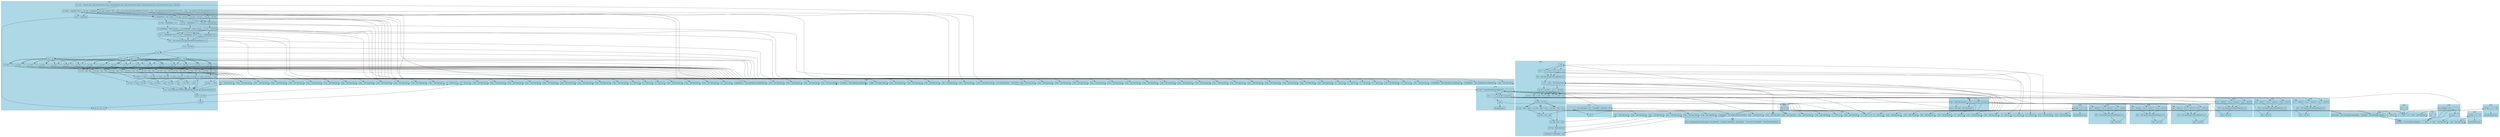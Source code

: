 digraph graphname {
e4240_true_0 -> e4240_true_0;
e4240_true_0 -> e4238_false_11;
e4240_true_0 -> e4240_true_0;
e4240_true_1 -> e4240_true_1;
e4240_true_1 -> e4238_false_73;
e4240_true_1 -> e4238_false_12;
e4240_true_1 -> e4240_true_1;
e4240_true_2 -> e4240_true_2;
e4240_true_3 -> e4240_true_3;
e4240_true_4 -> e4240_true_4;
e4240_true_5 -> e4240_true_5;
e4240_true_6 -> e4240_true_6;
e4240_true_7 -> e4240_true_7;
e4240_true_8 -> e4240_true_8;
e4240_true_9 -> e4240_true_9;
e4240_true_10 -> e4240_true_10;
e4240_true_11 -> e4240_true_11;
e4240_true_12 -> e4240_true_12;
e4240_true_13 -> e4240_true_13;
e4240_true_14 -> e4240_true_14;
e4240_true_15 -> e4240_true_15;
e4240_true_16 -> e4240_true_16;
e4240_true_17 -> e4240_true_17;
e4240_true_18 -> e4240_true_18;
e4240_true_19 -> e4240_true_19;
e4240_true_20 -> e4240_true_20;
e4240_true_21 -> e4240_true_21;
e4240_true_22 -> e4240_true_22;
e4240_true_23 -> e4240_true_23;
e4240_true_24 -> e4240_true_24;
e4240_true_25 -> e4240_true_25;
e4240_true_26 -> e4240_true_26;
e4240_true_27 -> e4240_true_27;
e4240_true_28 -> e4240_true_28;
e4240_true_29 -> e4240_true_29;
e4240_true_30 -> e4240_true_30;
e4240_true_31 -> e4240_true_31;
e4240_true_32 -> e4240_true_32;
e4240_true_33 -> e4240_true_33;
e4240_true_34 -> e4240_true_34;
e4240_true_35 -> e4240_true_35;
e4240_true_36 -> e4240_true_36;
e4240_true_37 -> e4240_true_37;
e4240_true_38 -> e4240_true_38;
e4240_true_39 -> e4240_true_39;
e4240_true_40 -> e4240_true_40;
e4240_true_41 -> e4240_true_41;
e4240_true_42 -> e4240_true_42;
e4240_true_43 -> e4240_true_43;
e4240_true_44 -> e4240_true_44;
e4240_true_45 -> e4240_true_45;
e4240_true_46 -> e4240_true_46;
e4240_true_47 -> e4240_true_47;
e4240_true_48 -> e4240_true_48;
e4240_true_49 -> e4240_true_49;
e4240_true_50 -> e4240_true_50;
e4240_true_51 -> e4240_true_51;
e4240_true_52 -> e4240_true_52;
e4240_true_53 -> e4240_true_53;
e4240_true_54 -> e4240_true_54;
e4240_true_55 -> e4240_true_55;
e4240_true_56 -> e4240_true_56;
e4240_true_57 -> e4240_true_57;
e4240_true_58 -> e4240_true_58;
e4240_true_59 -> e4240_true_59;
e4240_true_60 -> e4240_true_60;
e4240_true_61 -> e4240_true_61;
e4240_true_62 -> e4240_true_62;
e4240_true_63 -> e4240_true_63;
e4240_true_64 -> e4240_true_64;
e4240_true_65 -> e4240_true_65;
e4240_true_66 -> e4240_true_66;
e4240_true_67 -> e4240_true_67;
e4240_true_68 -> e4240_true_68;
e4240_true_69 -> e4240_true_69;
e4240_true_70 -> e4240_true_70;
e4240_true_71 -> e4240_true_71;
e4243_true_1 -> e4243_true_1;
e4243_true_2 -> e4243_true_2;
e4249_true_0 -> e4243_true_3;
e4249_true_2 -> e4249_true_2;
e4249_true_3 -> e4249_true_3;
e4255_true_0 -> e4249_true_4;
e4255_true_2 -> e4255_true_2;
e4255_true_3 -> e4255_true_3;
e4255_true_4 -> e4255_true_4;
e4255_true_5 -> e4255_true_5;
e4263_true_0 -> e4255_true_6;
e4255_true_7 -> e4255_true_7;
e4255_true_8 -> e4255_true_8;
e4255_true_9 -> e4255_true_9;
e4268_true_0 -> e4255_true_10;
e4255_true_11 -> e4255_true_11;
e4255_true_12 -> e4255_true_12;
e4255_true_13 -> e4255_true_13;
e4255_true_14 -> e4255_true_14;
e4255_true_15 -> e4255_true_15;
e4255_true_16 -> e4255_true_16;
e4255_true_17 -> e4255_true_17;
e4255_true_18 -> e4255_true_18;
e4255_true_19 -> e4255_true_19;
e4255_true_20 -> e4255_true_20;
e4255_true_21 -> e4255_true_21;
e4255_true_22 -> e4255_true_22;
e4255_true_23 -> e4255_true_23;
e4255_true_24 -> e4255_true_24;
e4255_true_25 -> e4255_true_25;
e4255_true_26 -> e4255_true_26;
e4255_true_27 -> e4255_true_27;
e4238_false_1 -> e4240_true_2;
e4238_false_1 -> e4238_false_2;
e4238_false_2 -> e4240_true_3;
e4238_false_2 -> e4238_false_9;
e4238_false_4 -> e4240_true_4;
e4238_false_4 -> e4238_false_5;
e4238_false_5 -> e4240_true_5;
e4238_false_5 -> e4238_false_9;
e4238_false_7 -> e4240_true_6;
e4238_false_7 -> e4238_false_8;
e4238_false_8 -> e4240_true_7;
e4238_false_8 -> e4238_false_9;
e4238_false_9 -> e4240_true_8;
e4238_false_9 -> e4238_false_12;
e4238_false_10 -> e4240_true_9;
e4238_false_10 -> e4238_false_73;
e4238_false_11 -> e4240_true_10;
e4238_false_11 -> e4238_false_74;
e4238_false_11 -> e4238_false_14;
e4238_false_12 -> e4240_true_11;
e4238_false_12 -> e4238_false_21;
e4238_false_12 -> e4238_false_20;
e4238_false_12 -> e4238_false_19;
e4238_false_13 -> e4240_true_12;
e4238_false_13 -> e4238_false_14;
e4238_false_14 -> e4240_true_13;
e4238_false_14 -> e4238_false_17;
e4238_false_14 -> e4238_false_15;
e4238_false_15 -> e4240_true_14;
e4238_false_15 -> e4238_false_16;
e4238_false_16 -> e4240_true_15;
e4238_false_16 -> e4238_false_23;
e4238_false_17 -> e4240_true_16;
e4238_false_17 -> e4238_false_18;
e4238_false_18 -> e4240_true_17;
e4238_false_18 -> e4238_false_21;
e4238_false_18 -> e4238_false_20;
e4238_false_18 -> e4238_false_19;
e4238_false_19 -> e4240_true_18;
e4238_false_19 -> e4238_false_23;
e4238_false_20 -> e4240_true_19;
e4238_false_20 -> e4238_false_23;
e4238_false_21 -> e4240_true_20;
e4238_false_21 -> e4238_false_23;
e4238_false_23 -> e4240_true_21;
e4238_false_23 -> e4238_false_24;
e4238_false_24 -> e4240_true_22;
e4238_false_24 -> e4238_false_25;
e4238_false_25 -> e4240_true_23;
e4238_false_25 -> e4238_false_29;
e4238_false_25 -> e4238_false_28;
e4238_false_25 -> e4238_false_27;
e4238_false_25 -> e4238_false_26;
e4238_false_26 -> e4240_true_24;
e4238_false_26 -> e4238_false_62;
e4238_false_26 -> e4238_false_58;
e4238_false_26 -> e4238_false_54;
e4238_false_26 -> e4238_false_45;
e4238_false_26 -> e4238_false_40;
e4238_false_26 -> e4238_false_37;
e4238_false_27 -> e4240_true_25;
e4238_false_27 -> e4238_false_65;
e4238_false_27 -> e4238_false_65;
e4238_false_27 -> e4238_false_62;
e4238_false_27 -> e4238_false_57;
e4238_false_27 -> e4238_false_54;
e4238_false_27 -> e4238_false_48;
e4238_false_27 -> e4238_false_48;
e4238_false_27 -> e4238_false_44;
e4238_false_27 -> e4238_false_41;
e4238_false_27 -> e4238_false_36;
e4238_false_28 -> e4240_true_26;
e4238_false_28 -> e4238_false_66;
e4238_false_28 -> e4238_false_66;
e4238_false_28 -> e4238_false_61;
e4238_false_28 -> e4238_false_58;
e4238_false_28 -> e4238_false_53;
e4238_false_28 -> e4238_false_44;
e4238_false_28 -> e4238_false_40;
e4238_false_28 -> e4238_false_36;
e4238_false_28 -> e4238_false_31;
e4238_false_28 -> e4238_false_31;
e4238_false_29 -> e4240_true_27;
e4238_false_29 -> e4238_false_61;
e4238_false_29 -> e4238_false_57;
e4238_false_29 -> e4238_false_53;
e4238_false_29 -> e4238_false_49;
e4238_false_29 -> e4238_false_49;
e4238_false_29 -> e4238_false_45;
e4238_false_29 -> e4238_false_41;
e4238_false_29 -> e4238_false_37;
e4238_false_29 -> e4238_false_32;
e4238_false_29 -> e4238_false_32;
e4238_false_31 -> e4240_true_29;
e4238_false_31 -> e4238_false_33;
e4238_false_32 -> e4240_true_30;
e4238_false_32 -> e4238_false_33;
e4238_false_33 -> e4240_true_31;
e4238_false_33 -> e4238_false_34;
e4238_false_34 -> e4240_true_32;
e4238_false_34 -> e4238_false_35;
e4238_false_35 -> e4240_true_33;
e4238_false_35 -> e4238_false_70;
e4238_false_36 -> e4240_true_34;
e4238_false_36 -> e4238_false_38;
e4238_false_37 -> e4240_true_35;
e4238_false_37 -> e4238_false_38;
e4238_false_38 -> e4240_true_36;
e4238_false_38 -> e4238_false_39;
e4238_false_39 -> e4240_true_37;
e4238_false_39 -> e4238_false_70;
e4238_false_40 -> e4240_true_38;
e4238_false_40 -> e4238_false_42;
e4238_false_41 -> e4240_true_39;
e4238_false_41 -> e4238_false_42;
e4238_false_42 -> e4240_true_40;
e4238_false_42 -> e4238_false_43;
e4238_false_43 -> e4240_true_41;
e4238_false_43 -> e4238_false_70;
e4238_false_44 -> e4240_true_42;
e4238_false_44 -> e4238_false_46;
e4238_false_45 -> e4240_true_43;
e4238_false_45 -> e4238_false_46;
e4238_false_46 -> e4240_true_44;
e4238_false_46 -> e4238_false_47;
e4238_false_47 -> e4240_true_45;
e4238_false_47 -> e4238_false_70;
e4238_false_48 -> e4240_true_46;
e4238_false_48 -> e4238_false_50;
e4238_false_49 -> e4240_true_47;
e4238_false_49 -> e4238_false_50;
e4238_false_50 -> e4240_true_48;
e4238_false_50 -> e4238_false_51;
e4238_false_51 -> e4240_true_49;
e4238_false_51 -> e4238_false_52;
e4238_false_52 -> e4240_true_50;
e4238_false_52 -> e4238_false_70;
e4238_false_53 -> e4240_true_51;
e4238_false_53 -> e4238_false_55;
e4238_false_54 -> e4240_true_52;
e4238_false_54 -> e4238_false_55;
e4238_false_55 -> e4240_true_53;
e4238_false_55 -> e4238_false_56;
e4238_false_56 -> e4240_true_54;
e4238_false_56 -> e4238_false_70;
e4238_false_57 -> e4240_true_55;
e4238_false_57 -> e4238_false_59;
e4238_false_58 -> e4240_true_56;
e4238_false_58 -> e4238_false_59;
e4238_false_59 -> e4240_true_57;
e4238_false_59 -> e4238_false_60;
e4238_false_60 -> e4240_true_58;
e4238_false_60 -> e4238_false_70;
e4238_false_61 -> e4240_true_59;
e4238_false_61 -> e4238_false_63;
e4238_false_62 -> e4240_true_60;
e4238_false_62 -> e4238_false_63;
e4238_false_63 -> e4240_true_61;
e4238_false_63 -> e4238_false_64;
e4238_false_64 -> e4240_true_62;
e4238_false_64 -> e4238_false_70;
e4238_false_65 -> e4240_true_63;
e4238_false_65 -> e4238_false_67;
e4238_false_66 -> e4240_true_64;
e4238_false_66 -> e4238_false_67;
e4238_false_67 -> e4240_true_65;
e4238_false_67 -> e4238_false_68;
e4238_false_68 -> e4240_true_66;
e4238_false_68 -> e4238_false_69;
e4238_false_69 -> e4240_true_67;
e4238_false_69 -> e4238_false_70;
e4238_false_70 -> e4240_true_28;
e4238_false_70 -> e4238_false_71;
e4238_false_71 -> e4240_true_68;
e4238_false_71 -> e4238_false_72;
e4238_false_72 -> e4240_true_69;
e4238_false_72 -> e4238_false_75;
e4238_false_73 -> e4240_true_70;
e4238_false_73 -> e4238_false_74;
e4238_false_74 -> e4240_true_71;
e4238_false_74 -> e4238_false_75;
e4240_false_0 -> e4258_false_2;
e4241_false_0 -> e4243_true_0;
e4243_true_0 -> e4246_false_0;
e4243_true_0 -> e4244_false_0;
e4244_false_0 -> e4243_true_1;
e4244_false_0 -> e4244_false_1;
e4246_false_0 -> e4243_true_0;
e4246_false_0 -> e4246_false_1;
e4246_false_1 -> e4258_false_2;
e4246_false_1 -> e4243_true_2;
e4246_false_2 -> e4249_true_0;
e4247_false_0 -> e4249_true_1;
e4249_true_0 -> e4252_false_2;
e4249_true_0 -> e4243_true_3;
e4249_true_1 -> e4252_false_0;
e4249_true_1 -> e4250_false_0;
e4250_false_0 -> e4249_true_2;
e4250_false_0 -> e4250_false_1;
e4252_false_0 -> e4249_true_1;
e4252_false_0 -> e4252_false_1;
e4252_false_1 -> e4249_true_3;
e4252_false_2 -> e4258_false_2;
e4252_false_2 -> e4249_true_0;
e4252_false_3 -> e4255_true_0;
e4253_false_0 -> e4255_true_1;
e4255_true_0 -> e4268_false_20;
e4255_true_0 -> e4249_true_4;
e4255_true_0 -> e4270_false_0;
e4255_true_1 -> e4258_false_0;
e4255_true_1 -> e4256_false_0;
e4256_false_0 -> e4255_true_2;
e4256_false_0 -> e4256_false_1;
e4258_false_0 -> e4255_true_1;
e4258_false_0 -> e4258_false_1;
e4258_false_1 -> e4255_true_3;
e4258_false_1 -> e4263_false_3;
e4258_false_1 -> e4258_false_5;
e4258_false_2 -> e4255_true_4;
e4258_false_2 -> e4263_false_1;
e4258_false_2 -> e4258_false_3;
e4258_false_3 -> e4261_false_2;
e4258_false_3 -> e4261_false_1;
e4258_false_3 -> e4261_false_0;
e4258_false_3 -> e4255_true_5;
e4258_false_3 -> e4260_false_2;
e4258_false_3 -> e4260_false_1;
e4258_false_3 -> e4260_false_0;
e4258_false_3 -> e4259_false_2;
e4258_false_3 -> e4259_false_1;
e4258_false_3 -> e4259_false_0;
e4258_false_5 -> e4255_true_7;
e4258_false_5 -> e4258_false_6;
e4259_false_0 -> e4259_false_4;
e4259_false_1 -> e4259_false_4;
e4259_false_2 -> e4259_false_4;
e4259_false_4 -> e4259_false_5;
e4259_false_5 -> e4263_true_0;
e4260_false_0 -> e4260_false_4;
e4260_false_1 -> e4260_false_4;
e4260_false_2 -> e4260_false_4;
e4260_false_4 -> e4260_false_5;
e4260_false_5 -> e4263_true_0;
e4263_true_0 -> e4255_true_6;
e4263_true_0 -> e4263_false_0;
e4263_false_0 -> e4255_true_8;
e4263_false_0 -> e4268_false_1;
e4263_false_1 -> e4266_false_2;
e4263_false_1 -> e4266_false_1;
e4263_false_1 -> e4266_false_0;
e4263_false_1 -> e4255_true_9;
e4263_false_1 -> e4265_false_2;
e4263_false_1 -> e4265_false_1;
e4263_false_1 -> e4265_false_0;
e4263_false_1 -> e4264_false_2;
e4263_false_1 -> e4264_false_1;
e4263_false_1 -> e4264_false_0;
e4263_false_3 -> e4255_true_11;
e4263_false_3 -> e4263_false_4;
e4264_false_0 -> e4264_false_4;
e4264_false_1 -> e4264_false_4;
e4264_false_2 -> e4264_false_4;
e4264_false_4 -> e4264_false_5;
e4264_false_5 -> e4268_true_0;
e4265_false_0 -> e4265_false_4;
e4265_false_1 -> e4265_false_4;
e4265_false_2 -> e4265_false_4;
e4265_false_4 -> e4265_false_5;
e4265_false_5 -> e4268_true_0;
e4268_true_0 -> e4255_true_10;
e4268_true_0 -> e4268_false_0;
e4268_false_0 -> e4255_true_12;
e4268_false_0 -> e4268_false_11;
e4268_false_0 -> e4268_false_10;
e4268_false_0 -> e4268_false_9;
e4268_false_1 -> e4255_true_13;
e4268_false_1 -> e4268_false_4;
e4268_false_1 -> e4268_false_3;
e4268_false_1 -> e4268_false_2;
e4268_false_2 -> e4255_true_14;
e4268_false_2 -> e4268_false_6;
e4268_false_3 -> e4255_true_15;
e4268_false_3 -> e4268_false_6;
e4268_false_4 -> e4255_true_16;
e4268_false_4 -> e4268_false_6;
e4268_false_6 -> e4255_true_17;
e4268_false_6 -> e4268_false_7;
e4268_false_7 -> e4255_true_18;
e4268_false_7 -> e4268_false_8;
e4268_false_8 -> e4255_true_19;
e4268_false_8 -> e4268_false_12;
e4268_false_8 -> e4268_false_11;
e4268_false_8 -> e4268_false_10;
e4268_false_8 -> e4268_false_9;
e4268_false_12 -> e4255_true_20;
e4268_false_12 -> e4268_false_13;
e4268_false_13 -> e4255_true_21;
e4268_false_13 -> e4268_false_17;
e4268_false_13 -> e4268_false_17;
e4268_false_13 -> e4268_false_15;
e4268_false_13 -> e4268_false_15;
e4268_false_13 -> e4268_false_14;
e4268_false_13 -> e4268_false_14;
e4268_false_14 -> e4255_true_22;
e4268_false_14 -> e4268_false_16;
e4268_false_15 -> e4255_true_23;
e4268_false_15 -> e4268_false_16;
e4268_false_16 -> e4255_true_24;
e4268_false_16 -> e4268_false_18;
e4268_false_17 -> e4255_true_25;
e4268_false_17 -> e4268_false_18;
e4268_false_18 -> e4255_true_26;
e4268_false_18 -> e4268_false_19;
e4268_false_19 -> e4255_true_27;
e4268_false_19 -> e4268_false_20;
e4268_false_20 -> e4255_true_0;
e4266_false_0 -> e4266_false_4;
e4266_false_1 -> e4266_false_4;
e4266_false_2 -> e4266_false_4;
e4266_false_4 -> e4266_false_5;
e4266_false_5 -> e4268_true_0;
e4261_false_0 -> e4261_false_4;
e4261_false_1 -> e4261_false_4;
e4261_false_2 -> e4261_false_4;
e4261_false_4 -> e4261_false_5;
e4261_false_5 -> e4263_true_0;
subgraph cluster_4270 {
label=4270;
style=filled;
color=lightblue;
e4270_false_0[shape=box,label="this.assertApproxEquals(totalLength,0.0,null,{fileName : \"Test3D.hx\",lineNumber : 98,className : \"test.Test3D\",methodName : \"testQuaternionToMatrix\"})"];
}
subgraph cluster_4268 {
label=4268;
style=filled;
color=lightblue;
e4268_false_20[shape=box,label="totalLength = totalLength + tmp"];
e4268_false_19[shape=box,label="var tmp = Math.sqrt(tmp)"];
e4268_false_18[shape=box,label="var tmp = tmp + tmp"];
e4268_false_17[shape=box,label="var tmp = self.z * self.z"];
e4268_false_16[shape=box,label="var tmp = tmp + tmp"];
e4268_false_15[shape=box,label="var tmp = self.y * self.y"];
e4268_false_14[shape=box,label="var tmp = self.x * self.x"];
e4268_false_13[shape=box,label="var self = cast this"];
e4268_false_12[shape=box,label="var this = self"];
e4268_false_11[shape=box,label="self.z -= b.z"];
e4268_false_10[shape=box,label="self.y -= b.y"];
e4268_false_9[shape=box,label="self.x -= b.x"];
e4268_false_8[shape=box,label="var self = cast this"];
e4268_false_7[shape=box,label="null"];
e4268_false_6[shape=box,label="this = new hxmath.math.Vector3Default(x,y,z)"];
e4268_false_4[shape=box,label="var z = a.z"];
e4268_false_3[shape=box,label="var y = a.y"];
e4268_false_2[shape=box,label="var x = a.x"];
e4268_false_1[shape=box,label="null"];
e4268_false_0[shape=box,label="var b = cast tmp"];
e4268_true_0[shape=box,label="tmp = \"phi\"(tmp,tmp,tmp)"];
}
subgraph cluster_4266 {
label=4266;
style=filled;
color=lightblue;
e4266_false_5[shape=box,label="tmp = cast this"];
e4266_false_4[shape=box,label="this = new hxmath.math.Vector3Default(x,y,z)"];
e4266_false_2[shape=box,label="var z = self.m22"];
e4266_false_1[shape=box,label="var y = self.m21"];
e4266_false_0[shape=box,label="var x = self.m20"];
}
subgraph cluster_4265 {
label=4265;
style=filled;
color=lightblue;
e4265_false_5[shape=box,label="tmp = cast this"];
e4265_false_4[shape=box,label="this = new hxmath.math.Vector3Default(x,y,z)"];
e4265_false_2[shape=box,label="var z = self.m12"];
e4265_false_1[shape=box,label="var y = self.m11"];
e4265_false_0[shape=box,label="var x = self.m10"];
}
subgraph cluster_4264 {
label=4264;
style=filled;
color=lightblue;
e4264_false_5[shape=box,label="tmp = cast this"];
e4264_false_4[shape=box,label="this = new hxmath.math.Vector3Default(x,y,z)"];
e4264_false_2[shape=box,label="var z = self.m02"];
e4264_false_1[shape=box,label="var y = self.m01"];
e4264_false_0[shape=box,label="var x = self.m00"];
}
subgraph cluster_4263 {
label=4263;
style=filled;
color=lightblue;
e4263_false_4[shape=box,label="@:cond-branch c"];
e4263_false_3[shape=box,label="null"];
e4263_false_1[shape=box,label="var self = cast pair.m"];
e4263_false_0[shape=box,label="var a = cast tmp"];
e4263_true_0[shape=box,label="tmp = \"phi\"(tmp,tmp,tmp)"];
}
subgraph cluster_4261 {
label=4261;
style=filled;
color=lightblue;
e4261_false_5[shape=box,label="tmp = cast this"];
e4261_false_4[shape=box,label="this = new hxmath.math.Vector3Default(x,y,z)"];
e4261_false_2[shape=box,label="var z = self.m22"];
e4261_false_1[shape=box,label="var y = self.m21"];
e4261_false_0[shape=box,label="var x = self.m20"];
}
subgraph cluster_4260 {
label=4260;
style=filled;
color=lightblue;
e4260_false_5[shape=box,label="tmp = cast this"];
e4260_false_4[shape=box,label="this = new hxmath.math.Vector3Default(x,y,z)"];
e4260_false_2[shape=box,label="var z = self.m12"];
e4260_false_1[shape=box,label="var y = self.m11"];
e4260_false_0[shape=box,label="var x = self.m10"];
}
subgraph cluster_4259 {
label=4259;
style=filled;
color=lightblue;
e4259_false_5[shape=box,label="tmp = cast this"];
e4259_false_4[shape=box,label="this = new hxmath.math.Vector3Default(x,y,z)"];
e4259_false_2[shape=box,label="var z = self.m02"];
e4259_false_1[shape=box,label="var y = self.m01"];
e4259_false_0[shape=box,label="var x = self.m00"];
}
subgraph cluster_4258 {
label=4258;
style=filled;
color=lightblue;
e4258_false_6[shape=box,label="@:cond-branch c"];
e4258_false_5[shape=box,label="null"];
e4258_false_3[shape=box,label="var self = cast pair.n"];
e4258_false_2[shape=box,label="var pair = createMatrixPair(unitAngle,axis)"];
e4258_false_1[shape=box,label="var c = `2 - 1"];
e4258_false_0[shape=box,label="`2 = `2 + 1"];
}
subgraph cluster_4256 {
label=4256;
style=filled;
color=lightblue;
e4256_false_1[shape=box,label="@:cond-branch tmp"];
e4256_false_0[shape=box,label="var tmp = ! ((`2 < 3))"];
}
subgraph cluster_4255 {
label=4255;
style=filled;
color=lightblue;
e4255_true_27[shape=box,label="tmp = \"phi\"(tmp,tmp)"];
e4255_true_26[shape=box,label="tmp = \"phi\"(tmp,tmp)"];
e4255_true_25[shape=box,label="tmp = \"phi\"(tmp,tmp)"];
e4255_true_24[shape=box,label="tmp = \"phi\"(tmp,tmp)"];
e4255_true_23[shape=box,label="tmp = \"phi\"(tmp,tmp)"];
e4255_true_22[shape=box,label="tmp = \"phi\"(tmp,tmp)"];
e4255_true_21[shape=box,label="self = \"phi\"(self,self)"];
e4255_true_20[shape=box,label="this = \"phi\"(this,this)"];
e4255_true_19[shape=box,label="self = \"phi\"(self,self)"];
e4255_true_18[shape=box,label="this = \"phi\"(this,this)"];
e4255_true_17[shape=box,label="this = \"phi\"(this,this)"];
e4255_true_16[shape=box,label="z = \"phi\"(z,z)"];
e4255_true_15[shape=box,label="y = \"phi\"(y,y)"];
e4255_true_14[shape=box,label="x = \"phi\"(x,x)"];
e4255_true_13[shape=box,label="self = \"phi\"(self,self)"];
e4255_true_12[shape=box,label="b = \"phi\"(b,b)"];
e4255_true_11[shape=box,label="tmp = \"phi\"(tmp,tmp)"];
e4255_true_10[shape=box,label="tmp = \"phi\"(tmp,tmp)"];
e4255_true_9[shape=box,label="self = \"phi\"(self,self)"];
e4255_true_8[shape=box,label="a = \"phi\"(a,a)"];
e4255_true_7[shape=box,label="tmp = \"phi\"(tmp,tmp)"];
e4255_true_6[shape=box,label="tmp = \"phi\"(tmp,tmp)"];
e4255_true_5[shape=box,label="self = \"phi\"(self,self)"];
e4255_true_4[shape=box,label="pair = \"phi\"(pair,pair)"];
e4255_true_3[shape=box,label="c = \"phi\"(c,c)"];
e4255_true_2[shape=box,label="tmp = \"phi\"(tmp,tmp)"];
e4255_true_1[shape=box,label="`2 = \"phi\"(`2,`2)"];
e4255_true_0[shape=box,label="totalLength = \"phi\"(totalLength,totalLength)"];
}
subgraph cluster_4253 {
label=4253;
style=filled;
color=lightblue;
e4253_false_0[shape=box,label="var `2 = 0"];
}
subgraph cluster_4252 {
label=4252;
style=filled;
color=lightblue;
e4252_false_3[shape=box,label="var totalLength = 0.0"];
e4252_false_2[shape=box,label="unitAngle = unitAngle + 0.01"];
e4252_false_1[shape=box,label="null"];
e4252_false_0[shape=box,label="`1 = `1 + 1"];
}
subgraph cluster_4250 {
label=4250;
style=filled;
color=lightblue;
e4250_false_1[shape=box,label="@:cond-branch tmp"];
e4250_false_0[shape=box,label="var tmp = ! ((`1 < 10))"];
}
subgraph cluster_4249 {
label=4249;
style=filled;
color=lightblue;
e4249_true_4[shape=box,label="totalLength = \"phi\"(totalLength,totalLength)"];
e4249_true_3[shape=box,label="i = \"phi\"(i,i)"];
e4249_true_2[shape=box,label="tmp = \"phi\"(tmp,tmp)"];
e4249_true_1[shape=box,label="`1 = \"phi\"(`1,`1)"];
e4249_true_0[shape=box,label="unitAngle = \"phi\"(unitAngle,unitAngle)"];
}
subgraph cluster_4247 {
label=4247;
style=filled;
color=lightblue;
e4247_false_0[shape=box,label="var `1 = 0"];
}
subgraph cluster_4246 {
label=4246;
style=filled;
color=lightblue;
e4246_false_2[shape=box,label="var unitAngle = 0.0"];
e4246_false_1[shape=box,label="var axis = ` - 1"];
e4246_false_0[shape=box,label="` = ` + 1"];
}
subgraph cluster_4244 {
label=4244;
style=filled;
color=lightblue;
e4244_false_1[shape=box,label="@:cond-branch tmp"];
e4244_false_0[shape=box,label="var tmp = ! ((` < 3))"];
}
subgraph cluster_4243 {
label=4243;
style=filled;
color=lightblue;
e4243_true_3[shape=box,label="unitAngle = \"phi\"(unitAngle,unitAngle)"];
e4243_true_2[shape=box,label="axis = \"phi\"(axis,axis)"];
e4243_true_1[shape=box,label="tmp = \"phi\"(tmp,tmp)"];
e4243_true_0[shape=box,label="` = \"phi\"(`,`)"];
}
subgraph cluster_4241 {
label=4241;
style=filled;
color=lightblue;
e4241_false_0[shape=box,label="var ` = 0"];
}
subgraph cluster_4240 {
label=4240;
style=filled;
color=lightblue;
e4240_false_0[shape=box,label="var createMatrixPair = \"fun\"(4238)"];
e4240_true_71[shape=box,label="m = \"phi\"(m,m)"];
e4240_true_70[shape=box,label="tmp = \"phi\"(tmp,tmp)"];
e4240_true_69[shape=box,label="n = \"phi\"(n,n)"];
e4240_true_68[shape=box,label="m = \"phi\"(m,m)"];
e4240_true_67[shape=box,label="tmp = \"phi\"(tmp,tmp)"];
e4240_true_66[shape=box,label="tmp = \"phi\"(tmp,tmp)"];
e4240_true_65[shape=box,label="tmp = \"phi\"(tmp,tmp)"];
e4240_true_64[shape=box,label="tmp = \"phi\"(tmp,tmp)"];
e4240_true_63[shape=box,label="tmp = \"phi\"(tmp,tmp)"];
e4240_true_62[shape=box,label="tmp = \"phi\"(tmp,tmp)"];
e4240_true_61[shape=box,label="tmp = \"phi\"(tmp,tmp)"];
e4240_true_60[shape=box,label="tmp = \"phi\"(tmp,tmp)"];
e4240_true_59[shape=box,label="tmp = \"phi\"(tmp,tmp)"];
e4240_true_58[shape=box,label="tmp = \"phi\"(tmp,tmp)"];
e4240_true_57[shape=box,label="tmp = \"phi\"(tmp,tmp)"];
e4240_true_56[shape=box,label="tmp = \"phi\"(tmp,tmp)"];
e4240_true_55[shape=box,label="tmp = \"phi\"(tmp,tmp)"];
e4240_true_54[shape=box,label="tmp = \"phi\"(tmp,tmp)"];
e4240_true_53[shape=box,label="tmp = \"phi\"(tmp,tmp)"];
e4240_true_52[shape=box,label="tmp = \"phi\"(tmp,tmp)"];
e4240_true_51[shape=box,label="tmp = \"phi\"(tmp,tmp)"];
e4240_true_50[shape=box,label="tmp = \"phi\"(tmp,tmp)"];
e4240_true_49[shape=box,label="tmp = \"phi\"(tmp,tmp)"];
e4240_true_48[shape=box,label="tmp = \"phi\"(tmp,tmp)"];
e4240_true_47[shape=box,label="tmp = \"phi\"(tmp,tmp)"];
e4240_true_46[shape=box,label="tmp = \"phi\"(tmp,tmp)"];
e4240_true_45[shape=box,label="tmp = \"phi\"(tmp,tmp)"];
e4240_true_44[shape=box,label="tmp = \"phi\"(tmp,tmp)"];
e4240_true_43[shape=box,label="tmp = \"phi\"(tmp,tmp)"];
e4240_true_42[shape=box,label="tmp = \"phi\"(tmp,tmp)"];
e4240_true_41[shape=box,label="tmp = \"phi\"(tmp,tmp)"];
e4240_true_40[shape=box,label="tmp = \"phi\"(tmp,tmp)"];
e4240_true_39[shape=box,label="tmp = \"phi\"(tmp,tmp)"];
e4240_true_38[shape=box,label="tmp = \"phi\"(tmp,tmp)"];
e4240_true_37[shape=box,label="tmp = \"phi\"(tmp,tmp)"];
e4240_true_36[shape=box,label="tmp = \"phi\"(tmp,tmp)"];
e4240_true_35[shape=box,label="tmp = \"phi\"(tmp,tmp)"];
e4240_true_34[shape=box,label="tmp = \"phi\"(tmp,tmp)"];
e4240_true_33[shape=box,label="tmp = \"phi\"(tmp,tmp)"];
e4240_true_32[shape=box,label="tmp = \"phi\"(tmp,tmp)"];
e4240_true_31[shape=box,label="tmp = \"phi\"(tmp,tmp)"];
e4240_true_30[shape=box,label="tmp = \"phi\"(tmp,tmp)"];
e4240_true_29[shape=box,label="tmp = \"phi\"(tmp,tmp)"];
e4240_true_28[shape=box,label="this = \"phi\"(this,this)"];
e4240_true_27[shape=box,label="z = \"phi\"(z,z)"];
e4240_true_26[shape=box,label="y = \"phi\"(y,y)"];
e4240_true_25[shape=box,label="x = \"phi\"(x,x)"];
e4240_true_24[shape=box,label="s = \"phi\"(s,s)"];
e4240_true_23[shape=box,label="self = \"phi\"(self,self)"];
e4240_true_22[shape=box,label="q = \"phi\"(q,q)"];
e4240_true_21[shape=box,label="this = \"phi\"(this,this)"];
e4240_true_20[shape=box,label="z = \"phi\"(z,z)"];
e4240_true_19[shape=box,label="y = \"phi\"(y,y)"];
e4240_true_18[shape=box,label="x = \"phi\"(x,x)"];
e4240_true_17[shape=box,label="sinHalfAngle = \"phi\"(sinHalfAngle,sinHalfAngle)"];
e4240_true_16[shape=box,label="tmp = \"phi\"(tmp,tmp)"];
e4240_true_15[shape=box,label="cosHalfAngle = \"phi\"(cosHalfAngle,cosHalfAngle)"];
e4240_true_14[shape=box,label="tmp = \"phi\"(tmp,tmp)"];
e4240_true_13[shape=box,label="angleRadians = \"phi\"(angleRadians,angleRadians)"];
e4240_true_12[shape=box,label="tmp = \"phi\"(tmp,tmp)"];
e4240_true_11[shape=box,label="axis = \"phi\"(axis,axis)"];
e4240_true_10[shape=box,label="angle = \"phi\"(angle,angle)"];
e4240_true_9[shape=box,label="const = \"phi\"(const,const)"];
e4240_true_8[shape=box,label="axes = \"phi\"(axes,axes)"];
e4240_true_7[shape=box,label="tmp = \"phi\"(tmp,tmp)"];
e4240_true_6[shape=box,label="this = \"phi\"(this,this)"];
e4240_true_5[shape=box,label="tmp = \"phi\"(tmp,tmp)"];
e4240_true_4[shape=box,label="this = \"phi\"(this,this)"];
e4240_true_3[shape=box,label="tmp = \"phi\"(tmp,tmp)"];
e4240_true_2[shape=box,label="this = \"phi\"(this,this)"];
e4240_true_1[shape=box,label="axis = \"phi\"(axis,axis)"];
e4240_true_0[shape=box,label="unitAngle = \"phi\"(unitAngle,unitAngle)"];
}
subgraph cluster_4238 {
label=4238;
style=filled;
color=lightblue;
e4238_false_75[shape=box,label="return {m : m,n : m}"];
e4238_false_74[shape=box,label="var m = tmp(angle)"];
e4238_false_73[shape=box,label="var tmp = const[axis]"];
e4238_false_72[shape=box,label="null"];
e4238_false_71[shape=box,label="var m = cast this"];
e4238_false_70[shape=box,label="this = new hxmath.math.Matrix3x3Default(tmp,tmp,tmp,tmp,tmp,tmp,tmp,tmp,tmp)"];
e4238_false_69[shape=box,label="var tmp = 1 - tmp"];
e4238_false_68[shape=box,label="var tmp = 2 * tmp"];
e4238_false_67[shape=box,label="var tmp = tmp + tmp"];
e4238_false_66[shape=box,label="var tmp = y * y"];
e4238_false_65[shape=box,label="var tmp = x * x"];
e4238_false_64[shape=box,label="var tmp = 2 * tmp"];
e4238_false_63[shape=box,label="var tmp = tmp + tmp"];
e4238_false_62[shape=box,label="var tmp = s * x"];
e4238_false_61[shape=box,label="var tmp = y * z"];
e4238_false_60[shape=box,label="var tmp = 2 * tmp"];
e4238_false_59[shape=box,label="var tmp = tmp - tmp"];
e4238_false_58[shape=box,label="var tmp = s * y"];
e4238_false_57[shape=box,label="var tmp = x * z"];
e4238_false_56[shape=box,label="var tmp = 2 * tmp"];
e4238_false_55[shape=box,label="var tmp = tmp - tmp"];
e4238_false_54[shape=box,label="var tmp = s * x"];
e4238_false_53[shape=box,label="var tmp = y * z"];
e4238_false_52[shape=box,label="var tmp = 1 - tmp"];
e4238_false_51[shape=box,label="var tmp = 2 * tmp"];
e4238_false_50[shape=box,label="var tmp = tmp + tmp"];
e4238_false_49[shape=box,label="var tmp = z * z"];
e4238_false_48[shape=box,label="var tmp = x * x"];
e4238_false_47[shape=box,label="var tmp = 2 * tmp"];
e4238_false_46[shape=box,label="var tmp = tmp + tmp"];
e4238_false_45[shape=box,label="var tmp = s * z"];
e4238_false_44[shape=box,label="var tmp = x * y"];
e4238_false_43[shape=box,label="var tmp = 2 * tmp"];
e4238_false_42[shape=box,label="var tmp = tmp + tmp"];
e4238_false_41[shape=box,label="var tmp = x * z"];
e4238_false_40[shape=box,label="var tmp = s * y"];
e4238_false_39[shape=box,label="var tmp = 2 * tmp"];
e4238_false_38[shape=box,label="var tmp = tmp - tmp"];
e4238_false_37[shape=box,label="var tmp = s * z"];
e4238_false_36[shape=box,label="var tmp = x * y"];
e4238_false_35[shape=box,label="var tmp = 1 - tmp"];
e4238_false_34[shape=box,label="var tmp = 2 * tmp"];
e4238_false_33[shape=box,label="var tmp = tmp + tmp"];
e4238_false_32[shape=box,label="var tmp = z * z"];
e4238_false_31[shape=box,label="var tmp = y * y"];
e4238_false_29[shape=box,label="var z = q.z"];
e4238_false_28[shape=box,label="var y = q.y"];
e4238_false_27[shape=box,label="var x = q.x"];
e4238_false_26[shape=box,label="var s = q.s"];
e4238_false_25[shape=box,label="null"];
e4238_false_24[shape=box,label="var q = cast this"];
e4238_false_23[shape=box,label="this = new hxmath.math.QuaternionDefault(cosHalfAngle,x,y,z)"];
e4238_false_21[shape=box,label="var z = sinHalfAngle * axis.z"];
e4238_false_20[shape=box,label="var y = sinHalfAngle * axis.y"];
e4238_false_19[shape=box,label="var x = sinHalfAngle * axis.x"];
e4238_false_18[shape=box,label="var sinHalfAngle = Math.sin(tmp)"];
e4238_false_17[shape=box,label="var tmp = angleRadians / 2.0"];
e4238_false_16[shape=box,label="var cosHalfAngle = Math.cos(tmp)"];
e4238_false_15[shape=box,label="var tmp = angleRadians / 2.0"];
e4238_false_14[shape=box,label="var angleRadians = tmp * angle"];
e4238_false_13[shape=box,label="var tmp = Math.PI / 180"];
e4238_false_12[shape=box,label="var axis = axes[axis]"];
e4238_false_11[shape=box,label="var angle = unitAngle * 360.0"];
e4238_false_10[shape=box,label="var const = [hxmath.math._Matrix3x3.Matrix3x3_Impl_.rotationX,hxmath.math._Matrix3x3.Matrix3x3_Impl_.rotationY,hxmath.math._Matrix3x3.Matrix3x3_Impl_.rotationZ]"];
e4238_false_9[shape=box,label="var axes = [tmp,tmp,tmp]"];
e4238_false_8[shape=box,label="var tmp = cast this"];
e4238_false_7[shape=box,label="this = new hxmath.math.Vector3Default(0.0,0.0,1.0)"];
e4238_false_5[shape=box,label="var tmp = cast this"];
e4238_false_4[shape=box,label="this = new hxmath.math.Vector3Default(0.0,1.0,0.0)"];
e4238_false_2[shape=box,label="var tmp = cast this"];
e4238_false_1[shape=box,label="this = new hxmath.math.Vector3Default(1.0,0.0,0.0)"];
}
}
